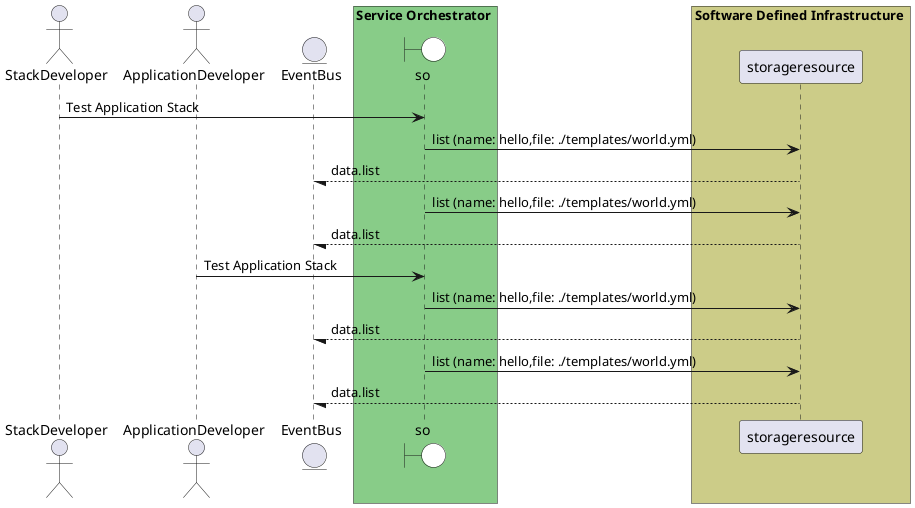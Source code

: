 @startuml

actor "StackDeveloper"

actor "ApplicationDeveloper"


entity EventBus

box Service Orchestrator #88cc88
    boundary so #white
end box


box Software Defined Infrastructure #cccc88
            participant storageresource
    end box


"StackDeveloper" -> so: Test Application Stack

    so -> "storageresource": list (name: hello,file: ./templates/world.yml)

    "storageresource" --/ EventBus: data.list

    so -> "storageresource": list (name: hello,file: ./templates/world.yml)

    "storageresource" --/ EventBus: data.list


"ApplicationDeveloper" -> so: Test Application Stack

    so -> "storageresource": list (name: hello,file: ./templates/world.yml)

    "storageresource" --/ EventBus: data.list

    so -> "storageresource": list (name: hello,file: ./templates/world.yml)

    "storageresource" --/ EventBus: data.list



@enduml
